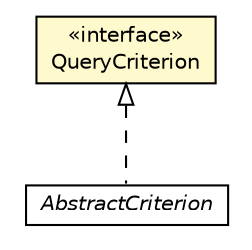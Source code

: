 #!/usr/local/bin/dot
#
# Class diagram 
# Generated by UMLGraph version R5_6_6-8-g8d7759 (http://www.umlgraph.org/)
#

digraph G {
	edge [fontname="Helvetica",fontsize=10,labelfontname="Helvetica",labelfontsize=10];
	node [fontname="Helvetica",fontsize=10,shape=plaintext];
	nodesep=0.25;
	ranksep=0.5;
	// org.dayatang.domain.QueryCriterion
	c5600 [label=<<table title="org.dayatang.domain.QueryCriterion" border="0" cellborder="1" cellspacing="0" cellpadding="2" port="p" bgcolor="lemonChiffon" href="./QueryCriterion.html">
		<tr><td><table border="0" cellspacing="0" cellpadding="1">
<tr><td align="center" balign="center"> &#171;interface&#187; </td></tr>
<tr><td align="center" balign="center"> QueryCriterion </td></tr>
		</table></td></tr>
		</table>>, URL="./QueryCriterion.html", fontname="Helvetica", fontcolor="black", fontsize=10.0];
	// org.dayatang.domain.internal.repo.AbstractCriterion
	c5670 [label=<<table title="org.dayatang.domain.internal.repo.AbstractCriterion" border="0" cellborder="1" cellspacing="0" cellpadding="2" port="p" href="./internal/repo/AbstractCriterion.html">
		<tr><td><table border="0" cellspacing="0" cellpadding="1">
<tr><td align="center" balign="center"><font face="Helvetica-Oblique"> AbstractCriterion </font></td></tr>
		</table></td></tr>
		</table>>, URL="./internal/repo/AbstractCriterion.html", fontname="Helvetica", fontcolor="black", fontsize=10.0];
	//org.dayatang.domain.internal.repo.AbstractCriterion implements org.dayatang.domain.QueryCriterion
	c5600:p -> c5670:p [dir=back,arrowtail=empty,style=dashed];
}

